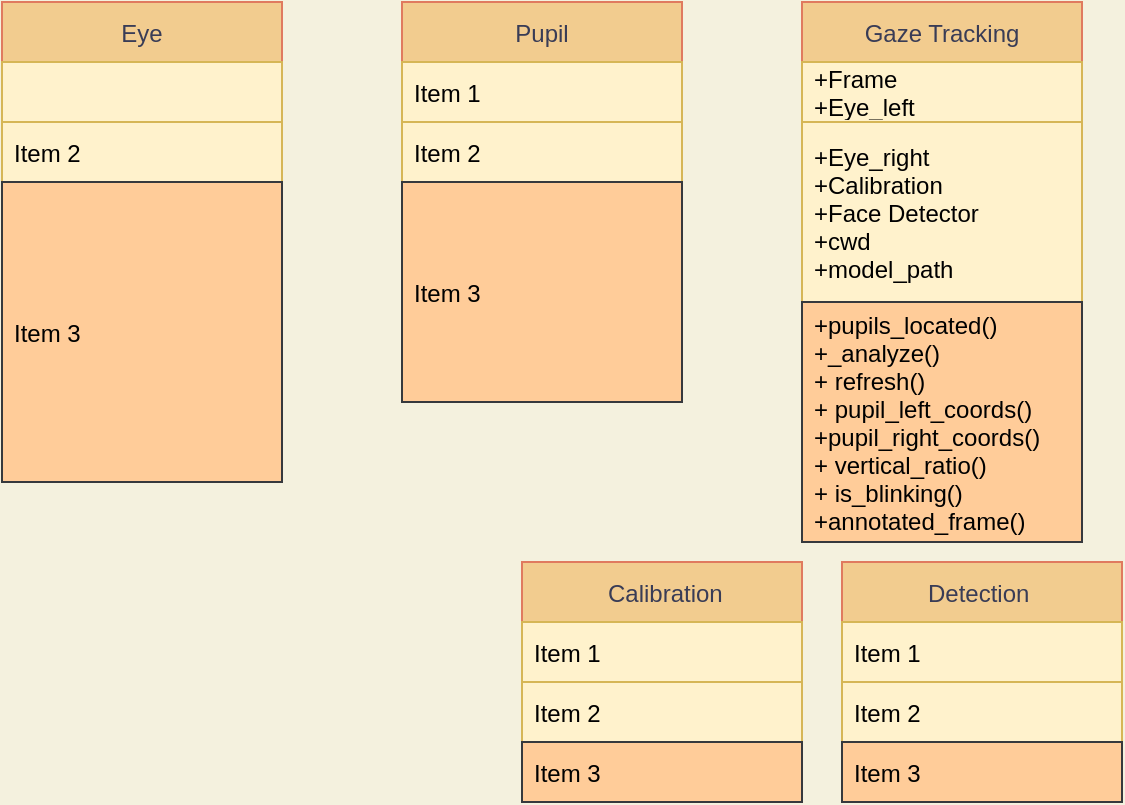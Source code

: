 <mxfile version="20.0.3" type="github">
  <diagram id="C5RBs43oDa-KdzZeNtuy" name="Page-1">
    <mxGraphModel dx="868" dy="450" grid="1" gridSize="10" guides="1" tooltips="1" connect="1" arrows="1" fold="1" page="1" pageScale="1" pageWidth="827" pageHeight="1169" background="#F4F1DE" math="0" shadow="0">
      <root>
        <mxCell id="WIyWlLk6GJQsqaUBKTNV-0" />
        <mxCell id="WIyWlLk6GJQsqaUBKTNV-1" parent="WIyWlLk6GJQsqaUBKTNV-0" />
        <mxCell id="KOI8nvLPOMQZxwL0amlp-0" value="Eye" style="swimlane;fontStyle=0;childLayout=stackLayout;horizontal=1;startSize=30;horizontalStack=0;resizeParent=1;resizeParentMax=0;resizeLast=0;collapsible=1;marginBottom=0;fillColor=#F2CC8F;strokeColor=#E07A5F;fontColor=#393C56;" vertex="1" parent="WIyWlLk6GJQsqaUBKTNV-1">
          <mxGeometry x="40" y="80" width="140" height="240" as="geometry" />
        </mxCell>
        <mxCell id="KOI8nvLPOMQZxwL0amlp-1" value=" " style="text;strokeColor=#d6b656;fillColor=#fff2cc;align=left;verticalAlign=middle;spacingLeft=4;spacingRight=4;overflow=hidden;points=[[0,0.5],[1,0.5]];portConstraint=eastwest;rotatable=0;" vertex="1" parent="KOI8nvLPOMQZxwL0amlp-0">
          <mxGeometry y="30" width="140" height="30" as="geometry" />
        </mxCell>
        <mxCell id="KOI8nvLPOMQZxwL0amlp-2" value="Item 2" style="text;strokeColor=#d6b656;fillColor=#fff2cc;align=left;verticalAlign=middle;spacingLeft=4;spacingRight=4;overflow=hidden;points=[[0,0.5],[1,0.5]];portConstraint=eastwest;rotatable=0;" vertex="1" parent="KOI8nvLPOMQZxwL0amlp-0">
          <mxGeometry y="60" width="140" height="30" as="geometry" />
        </mxCell>
        <mxCell id="KOI8nvLPOMQZxwL0amlp-3" value="Item 3" style="text;strokeColor=#36393d;fillColor=#ffcc99;align=left;verticalAlign=middle;spacingLeft=4;spacingRight=4;overflow=hidden;points=[[0,0.5],[1,0.5]];portConstraint=eastwest;rotatable=0;" vertex="1" parent="KOI8nvLPOMQZxwL0amlp-0">
          <mxGeometry y="90" width="140" height="150" as="geometry" />
        </mxCell>
        <mxCell id="KOI8nvLPOMQZxwL0amlp-4" value="Pupil" style="swimlane;fontStyle=0;childLayout=stackLayout;horizontal=1;startSize=30;horizontalStack=0;resizeParent=1;resizeParentMax=0;resizeLast=0;collapsible=1;marginBottom=0;fillColor=#F2CC8F;strokeColor=#E07A5F;fontColor=#393C56;" vertex="1" parent="WIyWlLk6GJQsqaUBKTNV-1">
          <mxGeometry x="240" y="80" width="140" height="200" as="geometry" />
        </mxCell>
        <mxCell id="KOI8nvLPOMQZxwL0amlp-5" value="Item 1" style="text;strokeColor=#d6b656;fillColor=#fff2cc;align=left;verticalAlign=middle;spacingLeft=4;spacingRight=4;overflow=hidden;points=[[0,0.5],[1,0.5]];portConstraint=eastwest;rotatable=0;" vertex="1" parent="KOI8nvLPOMQZxwL0amlp-4">
          <mxGeometry y="30" width="140" height="30" as="geometry" />
        </mxCell>
        <mxCell id="KOI8nvLPOMQZxwL0amlp-6" value="Item 2" style="text;strokeColor=#d6b656;fillColor=#fff2cc;align=left;verticalAlign=middle;spacingLeft=4;spacingRight=4;overflow=hidden;points=[[0,0.5],[1,0.5]];portConstraint=eastwest;rotatable=0;" vertex="1" parent="KOI8nvLPOMQZxwL0amlp-4">
          <mxGeometry y="60" width="140" height="30" as="geometry" />
        </mxCell>
        <mxCell id="KOI8nvLPOMQZxwL0amlp-7" value="Item 3" style="text;strokeColor=#36393d;fillColor=#ffcc99;align=left;verticalAlign=middle;spacingLeft=4;spacingRight=4;overflow=hidden;points=[[0,0.5],[1,0.5]];portConstraint=eastwest;rotatable=0;" vertex="1" parent="KOI8nvLPOMQZxwL0amlp-4">
          <mxGeometry y="90" width="140" height="110" as="geometry" />
        </mxCell>
        <mxCell id="KOI8nvLPOMQZxwL0amlp-8" value="Gaze Tracking" style="swimlane;fontStyle=0;childLayout=stackLayout;horizontal=1;startSize=30;horizontalStack=0;resizeParent=1;resizeParentMax=0;resizeLast=0;collapsible=1;marginBottom=0;fillColor=#F2CC8F;strokeColor=#E07A5F;fontColor=#393C56;" vertex="1" parent="WIyWlLk6GJQsqaUBKTNV-1">
          <mxGeometry x="440" y="80" width="140" height="270" as="geometry" />
        </mxCell>
        <mxCell id="KOI8nvLPOMQZxwL0amlp-9" value="+Frame&#xa;+Eye_left" style="text;strokeColor=#d6b656;fillColor=#fff2cc;align=left;verticalAlign=middle;spacingLeft=4;spacingRight=4;overflow=hidden;points=[[0,0.5],[1,0.5]];portConstraint=eastwest;rotatable=0;" vertex="1" parent="KOI8nvLPOMQZxwL0amlp-8">
          <mxGeometry y="30" width="140" height="30" as="geometry" />
        </mxCell>
        <mxCell id="KOI8nvLPOMQZxwL0amlp-10" value="+Eye_right&#xa;+Calibration&#xa;+Face Detector&#xa;+cwd&#xa;+model_path" style="text;strokeColor=#d6b656;fillColor=#fff2cc;align=left;verticalAlign=middle;spacingLeft=4;spacingRight=4;overflow=hidden;points=[[0,0.5],[1,0.5]];portConstraint=eastwest;rotatable=0;" vertex="1" parent="KOI8nvLPOMQZxwL0amlp-8">
          <mxGeometry y="60" width="140" height="90" as="geometry" />
        </mxCell>
        <mxCell id="KOI8nvLPOMQZxwL0amlp-11" value="+pupils_located()&#xa;+_analyze()&#xa;+ refresh()&#xa;+ pupil_left_coords()&#xa;+pupil_right_coords()&#xa;+ vertical_ratio()&#xa;+ is_blinking()&#xa;+annotated_frame()" style="text;strokeColor=#36393d;fillColor=#ffcc99;align=left;verticalAlign=middle;spacingLeft=4;spacingRight=4;overflow=hidden;points=[[0,0.5],[1,0.5]];portConstraint=eastwest;rotatable=0;fontColor=#000000;labelBackgroundColor=none;" vertex="1" parent="KOI8nvLPOMQZxwL0amlp-8">
          <mxGeometry y="150" width="140" height="120" as="geometry" />
        </mxCell>
        <mxCell id="KOI8nvLPOMQZxwL0amlp-12" value=" Detection  " style="swimlane;fontStyle=0;childLayout=stackLayout;horizontal=1;startSize=30;horizontalStack=0;resizeParent=1;resizeParentMax=0;resizeLast=0;collapsible=1;marginBottom=0;fillColor=#F2CC8F;strokeColor=#E07A5F;fontColor=#393C56;" vertex="1" parent="WIyWlLk6GJQsqaUBKTNV-1">
          <mxGeometry x="460" y="360" width="140" height="120" as="geometry" />
        </mxCell>
        <mxCell id="KOI8nvLPOMQZxwL0amlp-13" value="Item 1" style="text;strokeColor=#d6b656;fillColor=#fff2cc;align=left;verticalAlign=middle;spacingLeft=4;spacingRight=4;overflow=hidden;points=[[0,0.5],[1,0.5]];portConstraint=eastwest;rotatable=0;" vertex="1" parent="KOI8nvLPOMQZxwL0amlp-12">
          <mxGeometry y="30" width="140" height="30" as="geometry" />
        </mxCell>
        <mxCell id="KOI8nvLPOMQZxwL0amlp-14" value="Item 2" style="text;strokeColor=#d6b656;fillColor=#fff2cc;align=left;verticalAlign=middle;spacingLeft=4;spacingRight=4;overflow=hidden;points=[[0,0.5],[1,0.5]];portConstraint=eastwest;rotatable=0;" vertex="1" parent="KOI8nvLPOMQZxwL0amlp-12">
          <mxGeometry y="60" width="140" height="30" as="geometry" />
        </mxCell>
        <mxCell id="KOI8nvLPOMQZxwL0amlp-15" value="Item 3" style="text;strokeColor=#36393d;fillColor=#ffcc99;align=left;verticalAlign=middle;spacingLeft=4;spacingRight=4;overflow=hidden;points=[[0,0.5],[1,0.5]];portConstraint=eastwest;rotatable=0;" vertex="1" parent="KOI8nvLPOMQZxwL0amlp-12">
          <mxGeometry y="90" width="140" height="30" as="geometry" />
        </mxCell>
        <mxCell id="KOI8nvLPOMQZxwL0amlp-16" value=" Calibration" style="swimlane;fontStyle=0;childLayout=stackLayout;horizontal=1;startSize=30;horizontalStack=0;resizeParent=1;resizeParentMax=0;resizeLast=0;collapsible=1;marginBottom=0;fillColor=#F2CC8F;strokeColor=#E07A5F;fontColor=#393C56;" vertex="1" parent="WIyWlLk6GJQsqaUBKTNV-1">
          <mxGeometry x="300" y="360" width="140" height="120" as="geometry" />
        </mxCell>
        <mxCell id="KOI8nvLPOMQZxwL0amlp-17" value="Item 1" style="text;strokeColor=#d6b656;fillColor=#fff2cc;align=left;verticalAlign=middle;spacingLeft=4;spacingRight=4;overflow=hidden;points=[[0,0.5],[1,0.5]];portConstraint=eastwest;rotatable=0;" vertex="1" parent="KOI8nvLPOMQZxwL0amlp-16">
          <mxGeometry y="30" width="140" height="30" as="geometry" />
        </mxCell>
        <mxCell id="KOI8nvLPOMQZxwL0amlp-18" value="Item 2" style="text;strokeColor=#d6b656;fillColor=#fff2cc;align=left;verticalAlign=middle;spacingLeft=4;spacingRight=4;overflow=hidden;points=[[0,0.5],[1,0.5]];portConstraint=eastwest;rotatable=0;" vertex="1" parent="KOI8nvLPOMQZxwL0amlp-16">
          <mxGeometry y="60" width="140" height="30" as="geometry" />
        </mxCell>
        <mxCell id="KOI8nvLPOMQZxwL0amlp-19" value="Item 3" style="text;strokeColor=#36393d;fillColor=#ffcc99;align=left;verticalAlign=middle;spacingLeft=4;spacingRight=4;overflow=hidden;points=[[0,0.5],[1,0.5]];portConstraint=eastwest;rotatable=0;" vertex="1" parent="KOI8nvLPOMQZxwL0amlp-16">
          <mxGeometry y="90" width="140" height="30" as="geometry" />
        </mxCell>
      </root>
    </mxGraphModel>
  </diagram>
</mxfile>
